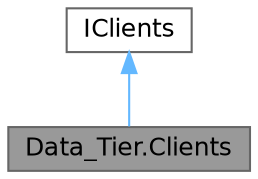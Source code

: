 digraph "Data_Tier.Clients"
{
 // LATEX_PDF_SIZE
  bgcolor="transparent";
  edge [fontname=Helvetica,fontsize=12,labelfontname=Helvetica,labelfontsize=10];
  node [fontname=Helvetica,fontsize=12,shape=box,height=0.2,width=0.4];
  Node1 [id="Node000001",label="Data_Tier.Clients",height=0.2,width=0.4,color="gray40", fillcolor="grey60", style="filled", fontcolor="black",tooltip="Singleton class that manages the list of clients. Allows adding, removing, updating and retrieving cl..."];
  Node2 -> Node1 [id="edge1_Node000001_Node000002",dir="back",color="steelblue1",style="solid",tooltip=" "];
  Node2 [id="Node000002",label="IClients",height=0.2,width=0.4,color="gray40", fillcolor="white", style="filled",URL="$interface_interface___tier_1_1_i_clients.html",tooltip="Methods to implement in the clients class."];
}
